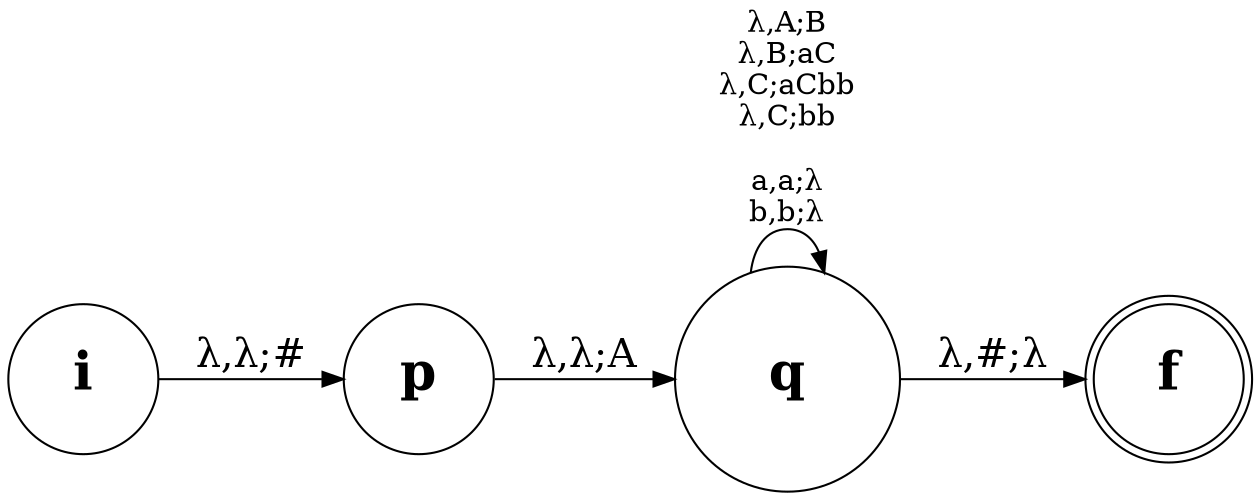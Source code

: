 digraph G {
	rankdir=LR
	node [shape=circle]
	i [label=<<B>i</B>> fontsize=25 height=1 width=1]
	p [label=<<B>p</B>> fontsize=25 height=1 width=1]
	q [label=<<B>q</B>> fontsize=25 height=1.5 width=1.5]
	f [label=<<B>f</B>> fontsize=25 height=1 shape=doublecircle width=1]
	i -> p [label="λ,λ;#" fontsize=19]
	p -> q [label="λ,λ;A" fontsize=19]
	q -> f [label="λ,#;λ" fontsize=19]
	q -> q [label="λ,A;B
λ,B;aC
λ,C;aCbb
λ,C;bb

a,a;λ
b,b;λ"]
}
